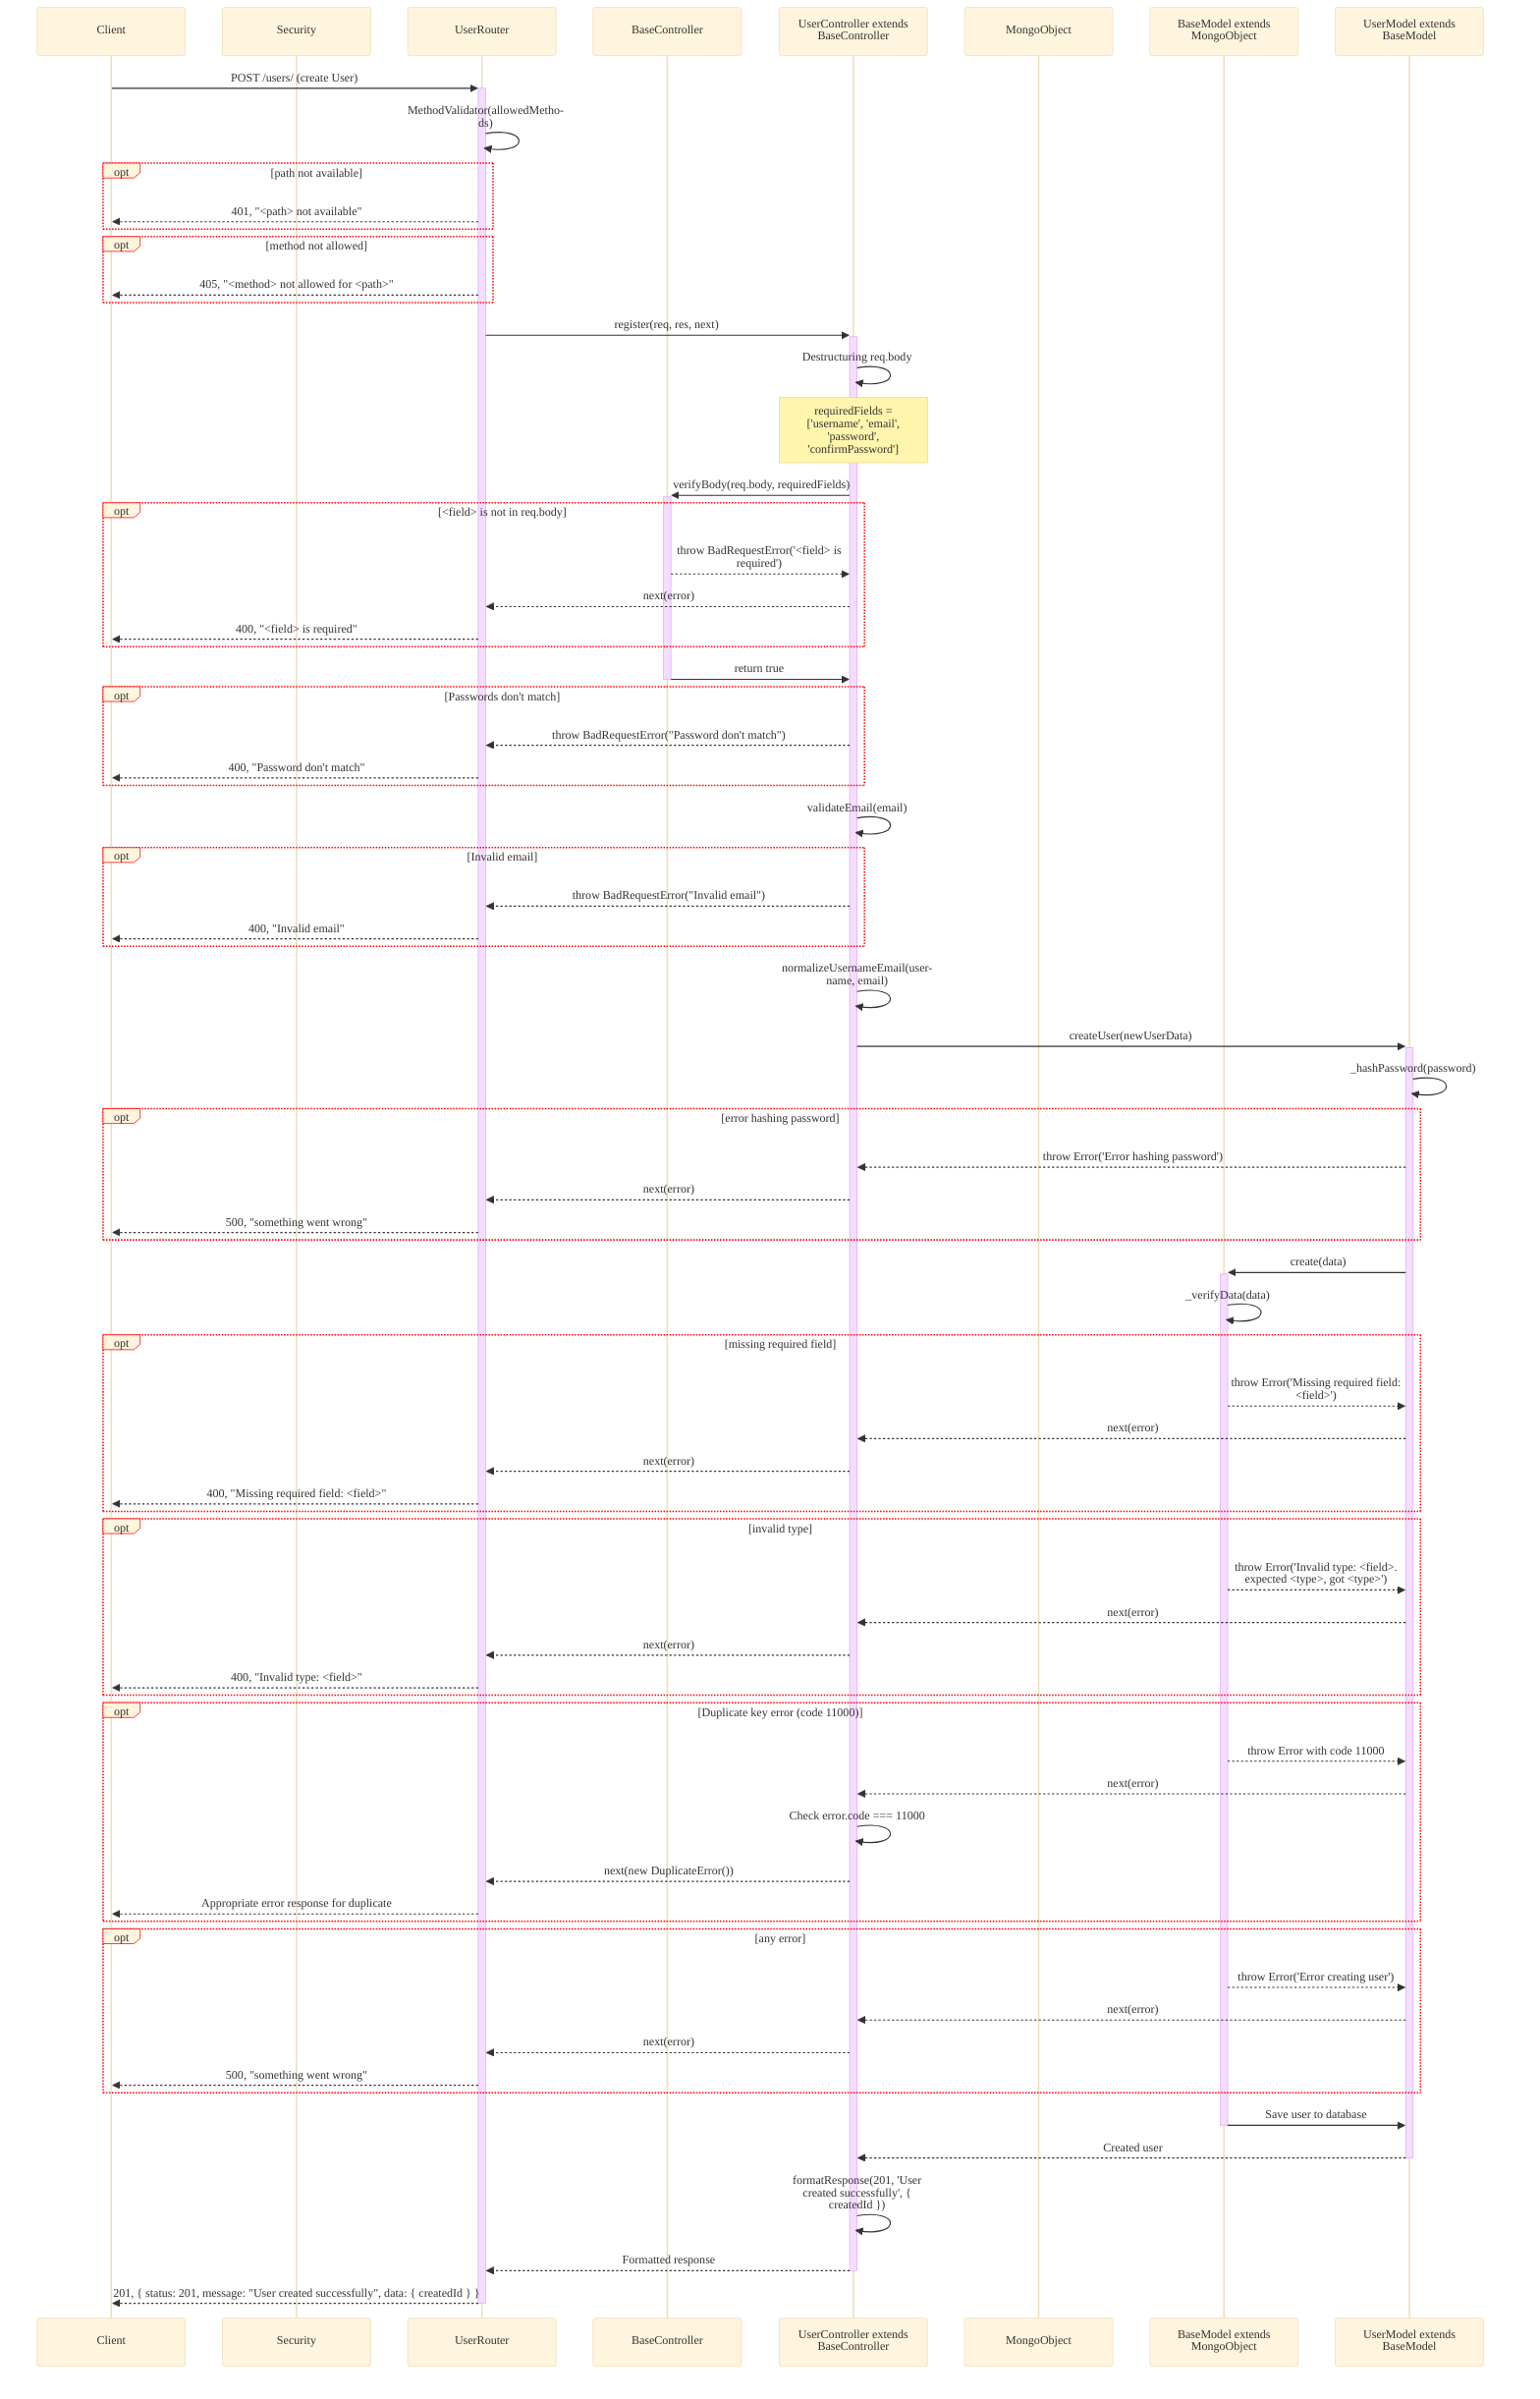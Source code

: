 %%{
    init: {
        "theme":"base",
        "themeVariables": {
            "fontFamily": "system-ui",
            'labelBoxBorderColor': '#ff0000'
        },
        "sequence": { 
            "wrap": true, 
            "width": 200 
        } 
    }
}%%
sequenceDiagram
    participant Client
    participant Sec as Security
    participant Router as UserRouter
    participant BaseCont as BaseController
    participant Cont as UserController extends BaseController
    participant MongoObject as MongoObject
    participant BaseModel as BaseModel extends MongoObject
    participant Model as UserModel extends BaseModel

    %% Create User
    Client->>+Router: POST /users/ (create User)
    Router->>Router: MethodValidator(allowedMethods)
    opt path not available
        Router-->>Client: 401, "<path> not available"
    end
    opt method not allowed
        Router-->>Client: 405, "<method> not allowed for <path>"
    end
    Router->>+Cont: register(req, res, next)
    Cont->>Cont: Destructuring req.body
    Note over Cont: requiredFields = ['username', 'email', 'password', 'confirmPassword']
    Cont->>+BaseCont: verifyBody(req.body, requiredFields)
    opt <field> is not in req.body
        BaseCont-->>Cont: throw BadRequestError('<field> is required')
        Cont-->>Router: next(error)
        Router-->>Client: 400, "<field> is required"
    end
    BaseCont->>-Cont: return true
    opt Passwords don't match
        Cont-->>Router: throw BadRequestError("Password don't match")
        Router-->>Client: 400, "Password don't match"
    end
    Cont->>Cont: validateEmail(email)
    opt Invalid email
        Cont-->>Router: throw BadRequestError("Invalid email")
        Router-->>Client: 400, "Invalid email"
    end
    Cont->>Cont: normalizeUsernameEmail(username, email)
    Cont->>+Model: createUser(newUserData)
    Model->>Model: _hashPassword(password)
    opt error hashing password
        Model-->>Cont: throw Error('Error hashing password')
        Cont-->>Router: next(error)
        Router-->>Client: 500, "something went wrong"
    end
    Model->>+BaseModel: create(data)
    BaseModel->>BaseModel: _verifyData(data)
    opt missing required field
        BaseModel-->>Model: throw Error('Missing required field: <field>')
        Model-->>Cont: next(error)
        Cont-->>Router: next(error)
        Router-->>Client: 400, "Missing required field: <field>"
    end
    opt invalid type
        BaseModel-->>Model: throw Error('Invalid type: <field>. expected <type>, got <type>')
        Model-->>Cont: next(error)
        Cont-->>Router: next(error)
        Router-->>Client: 400, "Invalid type: <field>"
    end
    opt Duplicate key error (code 11000)
        BaseModel-->>Model: throw Error with code 11000
        Model-->>Cont: next(error)
        Cont->>Cont: Check error.code === 11000
        Cont-->>Router: next(new DuplicateError())
        Router-->>Client: Appropriate error response for duplicate
    end
    opt any error
        BaseModel-->>Model: throw Error('Error creating user')
        Model-->>Cont: next(error)
        Cont-->>Router: next(error)
        Router-->>Client: 500, "something went wrong" 
    end
    BaseModel->>-Model: Save user to database
    Model-->>-Cont: Created user
    Cont->>Cont: formatResponse(201, 'User created successfully', { createdId })
    Cont-->>-Router: Formatted response
    Router-->>-Client: 201, { status: 201, message: "User created successfully", data: { createdId } }